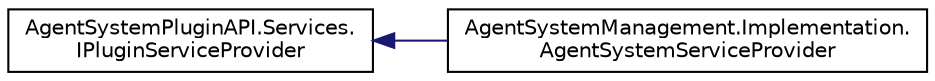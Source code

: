 digraph "Graphical Class Hierarchy"
{
  edge [fontname="Helvetica",fontsize="10",labelfontname="Helvetica",labelfontsize="10"];
  node [fontname="Helvetica",fontsize="10",shape=record];
  rankdir="LR";
  Node1 [label="AgentSystemPluginAPI.Services.\lIPluginServiceProvider",height=0.2,width=0.4,color="black", fillcolor="white", style="filled",URL="$interface_agent_system_plugin_a_p_i_1_1_services_1_1_i_plugin_service_provider.html"];
  Node1 -> Node2 [dir="back",color="midnightblue",fontsize="10",style="solid",fontname="Helvetica"];
  Node2 [label="AgentSystemManagement.Implementation.\lAgentSystemServiceProvider",height=0.2,width=0.4,color="black", fillcolor="white", style="filled",URL="$class_agent_system_management_1_1_implementation_1_1_agent_system_service_provider.html"];
}

